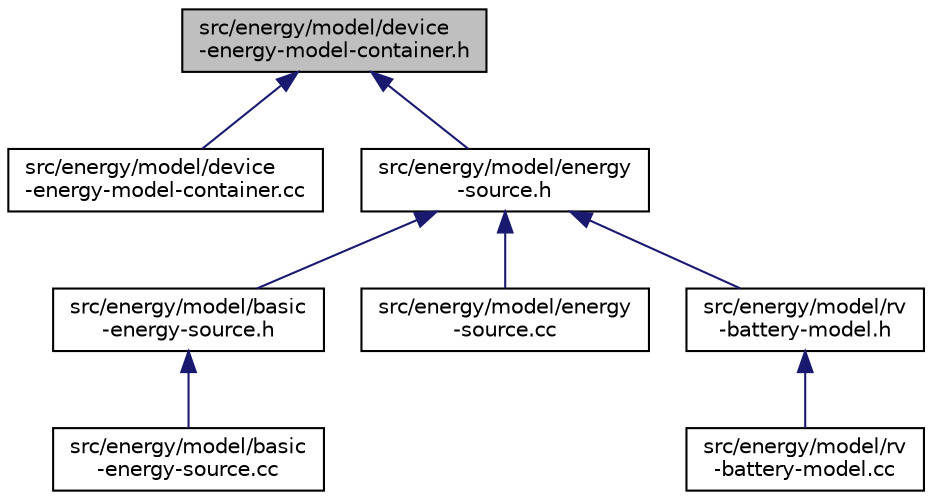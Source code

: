 digraph "src/energy/model/device-energy-model-container.h"
{
 // LATEX_PDF_SIZE
  edge [fontname="Helvetica",fontsize="10",labelfontname="Helvetica",labelfontsize="10"];
  node [fontname="Helvetica",fontsize="10",shape=record];
  Node1 [label="src/energy/model/device\l-energy-model-container.h",height=0.2,width=0.4,color="black", fillcolor="grey75", style="filled", fontcolor="black",tooltip=" "];
  Node1 -> Node2 [dir="back",color="midnightblue",fontsize="10",style="solid",fontname="Helvetica"];
  Node2 [label="src/energy/model/device\l-energy-model-container.cc",height=0.2,width=0.4,color="black", fillcolor="white", style="filled",URL="$device-energy-model-container_8cc.html",tooltip=" "];
  Node1 -> Node3 [dir="back",color="midnightblue",fontsize="10",style="solid",fontname="Helvetica"];
  Node3 [label="src/energy/model/energy\l-source.h",height=0.2,width=0.4,color="black", fillcolor="white", style="filled",URL="$energy-source_8h.html",tooltip=" "];
  Node3 -> Node4 [dir="back",color="midnightblue",fontsize="10",style="solid",fontname="Helvetica"];
  Node4 [label="src/energy/model/basic\l-energy-source.h",height=0.2,width=0.4,color="black", fillcolor="white", style="filled",URL="$basic-energy-source_8h.html",tooltip=" "];
  Node4 -> Node5 [dir="back",color="midnightblue",fontsize="10",style="solid",fontname="Helvetica"];
  Node5 [label="src/energy/model/basic\l-energy-source.cc",height=0.2,width=0.4,color="black", fillcolor="white", style="filled",URL="$basic-energy-source_8cc.html",tooltip=" "];
  Node3 -> Node6 [dir="back",color="midnightblue",fontsize="10",style="solid",fontname="Helvetica"];
  Node6 [label="src/energy/model/energy\l-source.cc",height=0.2,width=0.4,color="black", fillcolor="white", style="filled",URL="$energy-source_8cc.html",tooltip=" "];
  Node3 -> Node7 [dir="back",color="midnightblue",fontsize="10",style="solid",fontname="Helvetica"];
  Node7 [label="src/energy/model/rv\l-battery-model.h",height=0.2,width=0.4,color="black", fillcolor="white", style="filled",URL="$rv-battery-model_8h.html",tooltip=" "];
  Node7 -> Node8 [dir="back",color="midnightblue",fontsize="10",style="solid",fontname="Helvetica"];
  Node8 [label="src/energy/model/rv\l-battery-model.cc",height=0.2,width=0.4,color="black", fillcolor="white", style="filled",URL="$rv-battery-model_8cc.html",tooltip=" "];
}
